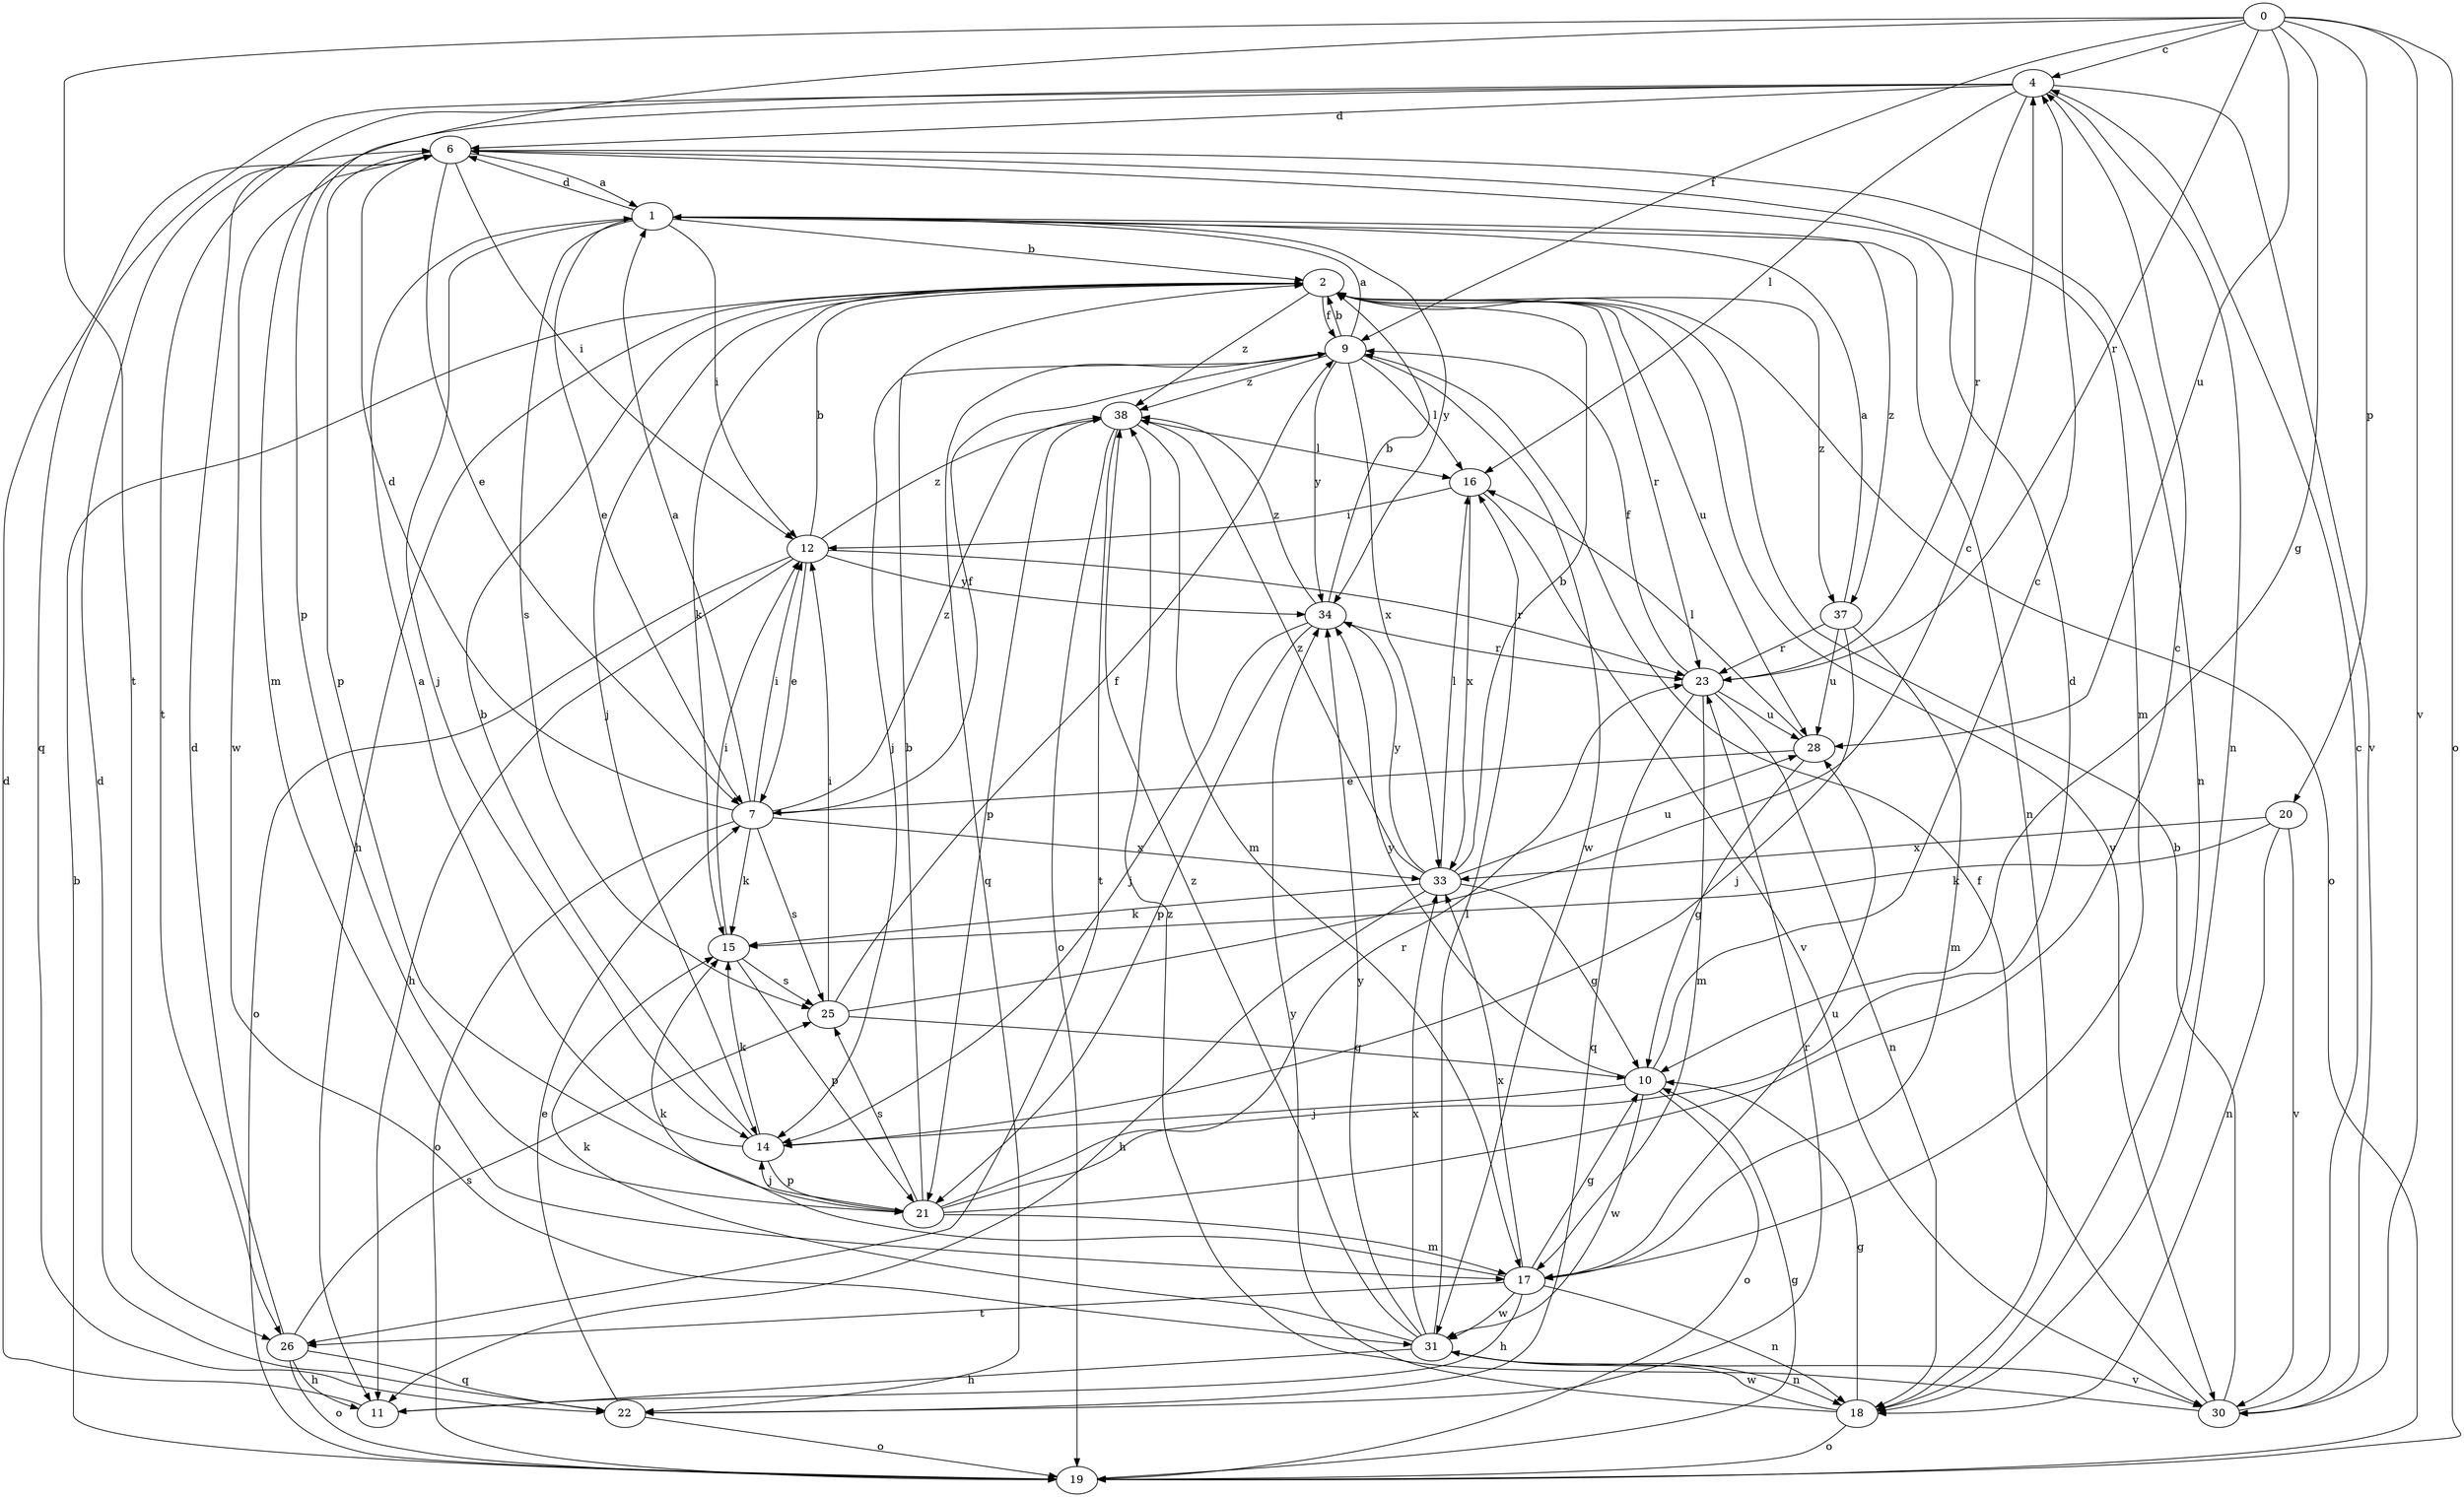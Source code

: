 strict digraph  {
0;
1;
2;
4;
6;
7;
9;
10;
11;
12;
14;
15;
16;
17;
18;
19;
20;
21;
22;
23;
25;
26;
28;
30;
31;
33;
34;
37;
38;
0 -> 4  [label=c];
0 -> 9  [label=f];
0 -> 10  [label=g];
0 -> 19  [label=o];
0 -> 20  [label=p];
0 -> 21  [label=p];
0 -> 23  [label=r];
0 -> 26  [label=t];
0 -> 28  [label=u];
0 -> 30  [label=v];
1 -> 2  [label=b];
1 -> 6  [label=d];
1 -> 7  [label=e];
1 -> 12  [label=i];
1 -> 14  [label=j];
1 -> 18  [label=n];
1 -> 25  [label=s];
1 -> 34  [label=y];
1 -> 37  [label=z];
2 -> 9  [label=f];
2 -> 11  [label=h];
2 -> 14  [label=j];
2 -> 15  [label=k];
2 -> 19  [label=o];
2 -> 23  [label=r];
2 -> 28  [label=u];
2 -> 30  [label=v];
2 -> 37  [label=z];
2 -> 38  [label=z];
4 -> 6  [label=d];
4 -> 16  [label=l];
4 -> 17  [label=m];
4 -> 18  [label=n];
4 -> 22  [label=q];
4 -> 23  [label=r];
4 -> 26  [label=t];
4 -> 30  [label=v];
6 -> 1  [label=a];
6 -> 7  [label=e];
6 -> 12  [label=i];
6 -> 17  [label=m];
6 -> 18  [label=n];
6 -> 21  [label=p];
6 -> 31  [label=w];
7 -> 1  [label=a];
7 -> 6  [label=d];
7 -> 9  [label=f];
7 -> 12  [label=i];
7 -> 15  [label=k];
7 -> 19  [label=o];
7 -> 25  [label=s];
7 -> 33  [label=x];
7 -> 38  [label=z];
9 -> 1  [label=a];
9 -> 2  [label=b];
9 -> 14  [label=j];
9 -> 16  [label=l];
9 -> 22  [label=q];
9 -> 31  [label=w];
9 -> 33  [label=x];
9 -> 34  [label=y];
9 -> 38  [label=z];
10 -> 4  [label=c];
10 -> 14  [label=j];
10 -> 19  [label=o];
10 -> 31  [label=w];
10 -> 34  [label=y];
11 -> 6  [label=d];
12 -> 2  [label=b];
12 -> 7  [label=e];
12 -> 11  [label=h];
12 -> 19  [label=o];
12 -> 23  [label=r];
12 -> 34  [label=y];
12 -> 38  [label=z];
14 -> 1  [label=a];
14 -> 2  [label=b];
14 -> 15  [label=k];
14 -> 21  [label=p];
15 -> 12  [label=i];
15 -> 21  [label=p];
15 -> 25  [label=s];
16 -> 12  [label=i];
16 -> 30  [label=v];
16 -> 33  [label=x];
17 -> 10  [label=g];
17 -> 11  [label=h];
17 -> 15  [label=k];
17 -> 18  [label=n];
17 -> 26  [label=t];
17 -> 28  [label=u];
17 -> 31  [label=w];
17 -> 33  [label=x];
18 -> 10  [label=g];
18 -> 19  [label=o];
18 -> 31  [label=w];
18 -> 34  [label=y];
19 -> 2  [label=b];
19 -> 10  [label=g];
20 -> 15  [label=k];
20 -> 18  [label=n];
20 -> 30  [label=v];
20 -> 33  [label=x];
21 -> 2  [label=b];
21 -> 4  [label=c];
21 -> 6  [label=d];
21 -> 14  [label=j];
21 -> 17  [label=m];
21 -> 23  [label=r];
21 -> 25  [label=s];
22 -> 6  [label=d];
22 -> 7  [label=e];
22 -> 19  [label=o];
22 -> 23  [label=r];
23 -> 9  [label=f];
23 -> 17  [label=m];
23 -> 18  [label=n];
23 -> 22  [label=q];
23 -> 28  [label=u];
25 -> 4  [label=c];
25 -> 9  [label=f];
25 -> 10  [label=g];
25 -> 12  [label=i];
26 -> 6  [label=d];
26 -> 11  [label=h];
26 -> 19  [label=o];
26 -> 22  [label=q];
26 -> 25  [label=s];
28 -> 7  [label=e];
28 -> 10  [label=g];
28 -> 16  [label=l];
30 -> 2  [label=b];
30 -> 4  [label=c];
30 -> 9  [label=f];
30 -> 38  [label=z];
31 -> 11  [label=h];
31 -> 15  [label=k];
31 -> 16  [label=l];
31 -> 18  [label=n];
31 -> 30  [label=v];
31 -> 33  [label=x];
31 -> 34  [label=y];
31 -> 38  [label=z];
33 -> 2  [label=b];
33 -> 10  [label=g];
33 -> 11  [label=h];
33 -> 15  [label=k];
33 -> 16  [label=l];
33 -> 28  [label=u];
33 -> 34  [label=y];
33 -> 38  [label=z];
34 -> 2  [label=b];
34 -> 14  [label=j];
34 -> 21  [label=p];
34 -> 23  [label=r];
34 -> 38  [label=z];
37 -> 1  [label=a];
37 -> 14  [label=j];
37 -> 17  [label=m];
37 -> 23  [label=r];
37 -> 28  [label=u];
38 -> 16  [label=l];
38 -> 17  [label=m];
38 -> 19  [label=o];
38 -> 21  [label=p];
38 -> 26  [label=t];
}
